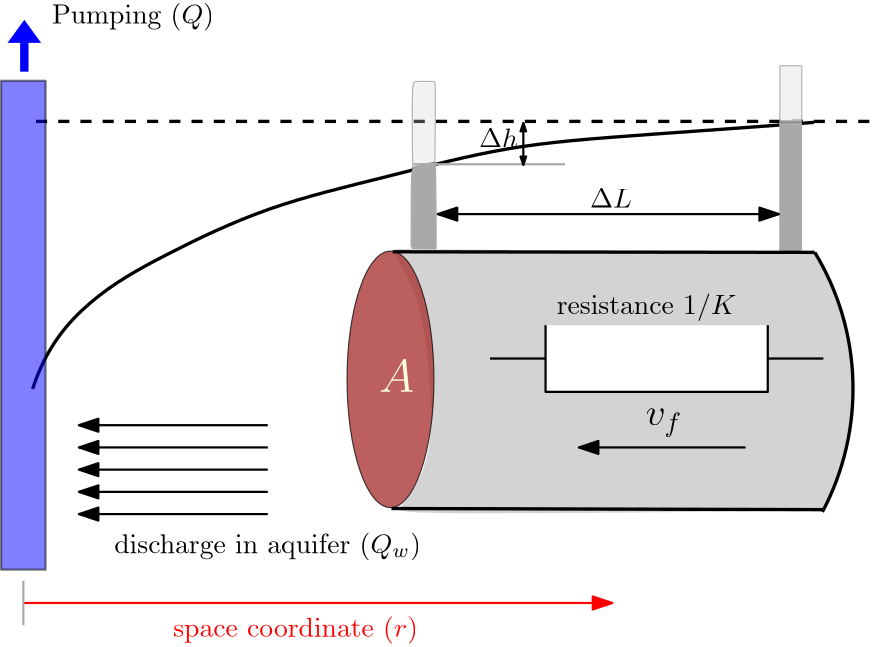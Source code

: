 <?xml version="1.0"?>
<!DOCTYPE ipe SYSTEM "ipe.dtd">
<ipe version="70206" creator="Ipe 7.2.9">
<info created="D:20201211192052" modified="D:20201211192255"/>
<ipestyle name="basic">
<symbol name="arrow/arc(spx)">
<path stroke="sym-stroke" fill="sym-stroke" pen="sym-pen">
0 0 m
-1 0.333 l
-1 -0.333 l
h
</path>
</symbol>
<symbol name="arrow/farc(spx)">
<path stroke="sym-stroke" fill="white" pen="sym-pen">
0 0 m
-1 0.333 l
-1 -0.333 l
h
</path>
</symbol>
<symbol name="arrow/ptarc(spx)">
<path stroke="sym-stroke" fill="sym-stroke" pen="sym-pen">
0 0 m
-1 0.333 l
-0.8 0 l
-1 -0.333 l
h
</path>
</symbol>
<symbol name="arrow/fptarc(spx)">
<path stroke="sym-stroke" fill="white" pen="sym-pen">
0 0 m
-1 0.333 l
-0.8 0 l
-1 -0.333 l
h
</path>
</symbol>
<symbol name="mark/circle(sx)" transformations="translations">
<path fill="sym-stroke">
0.6 0 0 0.6 0 0 e
0.4 0 0 0.4 0 0 e
</path>
</symbol>
<symbol name="mark/disk(sx)" transformations="translations">
<path fill="sym-stroke">
0.6 0 0 0.6 0 0 e
</path>
</symbol>
<symbol name="mark/fdisk(sfx)" transformations="translations">
<group>
<path fill="sym-fill">
0.5 0 0 0.5 0 0 e
</path>
<path fill="sym-stroke" fillrule="eofill">
0.6 0 0 0.6 0 0 e
0.4 0 0 0.4 0 0 e
</path>
</group>
</symbol>
<symbol name="mark/box(sx)" transformations="translations">
<path fill="sym-stroke" fillrule="eofill">
-0.6 -0.6 m
0.6 -0.6 l
0.6 0.6 l
-0.6 0.6 l
h
-0.4 -0.4 m
0.4 -0.4 l
0.4 0.4 l
-0.4 0.4 l
h
</path>
</symbol>
<symbol name="mark/square(sx)" transformations="translations">
<path fill="sym-stroke">
-0.6 -0.6 m
0.6 -0.6 l
0.6 0.6 l
-0.6 0.6 l
h
</path>
</symbol>
<symbol name="mark/fsquare(sfx)" transformations="translations">
<group>
<path fill="sym-fill">
-0.5 -0.5 m
0.5 -0.5 l
0.5 0.5 l
-0.5 0.5 l
h
</path>
<path fill="sym-stroke" fillrule="eofill">
-0.6 -0.6 m
0.6 -0.6 l
0.6 0.6 l
-0.6 0.6 l
h
-0.4 -0.4 m
0.4 -0.4 l
0.4 0.4 l
-0.4 0.4 l
h
</path>
</group>
</symbol>
<symbol name="mark/cross(sx)" transformations="translations">
<group>
<path fill="sym-stroke">
-0.43 -0.57 m
0.57 0.43 l
0.43 0.57 l
-0.57 -0.43 l
h
</path>
<path fill="sym-stroke">
-0.43 0.57 m
0.57 -0.43 l
0.43 -0.57 l
-0.57 0.43 l
h
</path>
</group>
</symbol>
<symbol name="arrow/fnormal(spx)">
<path stroke="sym-stroke" fill="white" pen="sym-pen">
0 0 m
-1 0.333 l
-1 -0.333 l
h
</path>
</symbol>
<symbol name="arrow/pointed(spx)">
<path stroke="sym-stroke" fill="sym-stroke" pen="sym-pen">
0 0 m
-1 0.333 l
-0.8 0 l
-1 -0.333 l
h
</path>
</symbol>
<symbol name="arrow/fpointed(spx)">
<path stroke="sym-stroke" fill="white" pen="sym-pen">
0 0 m
-1 0.333 l
-0.8 0 l
-1 -0.333 l
h
</path>
</symbol>
<symbol name="arrow/linear(spx)">
<path stroke="sym-stroke" pen="sym-pen">
-1 0.333 m
0 0 l
-1 -0.333 l
</path>
</symbol>
<symbol name="arrow/fdouble(spx)">
<path stroke="sym-stroke" fill="white" pen="sym-pen">
0 0 m
-1 0.333 l
-1 -0.333 l
h
-1 0 m
-2 0.333 l
-2 -0.333 l
h
</path>
</symbol>
<symbol name="arrow/double(spx)">
<path stroke="sym-stroke" fill="sym-stroke" pen="sym-pen">
0 0 m
-1 0.333 l
-1 -0.333 l
h
-1 0 m
-2 0.333 l
-2 -0.333 l
h
</path>
</symbol>
<pen name="heavier" value="0.8"/>
<pen name="fat" value="1.2"/>
<pen name="ultrafat" value="2"/>
<symbolsize name="large" value="5"/>
<symbolsize name="small" value="2"/>
<symbolsize name="tiny" value="1.1"/>
<arrowsize name="large" value="10"/>
<arrowsize name="small" value="5"/>
<arrowsize name="tiny" value="3"/>
<color name="red" value="1 0 0"/>
<color name="green" value="0 1 0"/>
<color name="blue" value="0 0 1"/>
<color name="yellow" value="1 1 0"/>
<color name="orange" value="1 0.647 0"/>
<color name="gold" value="1 0.843 0"/>
<color name="purple" value="0.627 0.125 0.941"/>
<color name="gray" value="0.745"/>
<color name="brown" value="0.647 0.165 0.165"/>
<color name="navy" value="0 0 0.502"/>
<color name="pink" value="1 0.753 0.796"/>
<color name="seagreen" value="0.18 0.545 0.341"/>
<color name="turquoise" value="0.251 0.878 0.816"/>
<color name="violet" value="0.933 0.51 0.933"/>
<color name="darkblue" value="0 0 0.545"/>
<color name="darkcyan" value="0 0.545 0.545"/>
<color name="darkgray" value="0.663"/>
<color name="darkgreen" value="0 0.392 0"/>
<color name="darkmagenta" value="0.545 0 0.545"/>
<color name="darkorange" value="1 0.549 0"/>
<color name="darkred" value="0.545 0 0"/>
<color name="lightblue" value="0.678 0.847 0.902"/>
<color name="lightcyan" value="0.878 1 1"/>
<color name="lightgray" value="0.827"/>
<color name="lightgreen" value="0.565 0.933 0.565"/>
<color name="lightyellow" value="1 1 0.878"/>
<dashstyle name="dashed" value="[4] 0"/>
<dashstyle name="dotted" value="[1 3] 0"/>
<dashstyle name="dash dotted" value="[4 2 1 2] 0"/>
<dashstyle name="dash dot dotted" value="[4 2 1 2 1 2] 0"/>
<textsize name="large" value="\large"/>
<textsize name="Large" value="\Large"/>
<textsize name="LARGE" value="\LARGE"/>
<textsize name="huge" value="\huge"/>
<textsize name="Huge" value="\Huge"/>
<textsize name="small" value="\small"/>
<textsize name="footnote" value="\footnotesize"/>
<textsize name="tiny" value="\tiny"/>
<textstyle name="center" begin="\begin{center}" end="\end{center}"/>
<textstyle name="itemize" begin="\begin{itemize}" end="\end{itemize}"/>
<textstyle name="item" begin="\begin{itemize}\item{}" end="\end{itemize}"/>
<gridsize name="4 pts" value="4"/>
<gridsize name="8 pts (~3 mm)" value="8"/>
<gridsize name="16 pts (~6 mm)" value="16"/>
<gridsize name="32 pts (~12 mm)" value="32"/>
<gridsize name="10 pts (~3.5 mm)" value="10"/>
<gridsize name="20 pts (~7 mm)" value="20"/>
<gridsize name="14 pts (~5 mm)" value="14"/>
<gridsize name="28 pts (~10 mm)" value="28"/>
<gridsize name="56 pts (~20 mm)" value="56"/>
<anglesize name="90 deg" value="90"/>
<anglesize name="60 deg" value="60"/>
<anglesize name="45 deg" value="45"/>
<anglesize name="30 deg" value="30"/>
<anglesize name="22.5 deg" value="22.5"/>
<opacity name="10%" value="0.1"/>
<opacity name="30%" value="0.3"/>
<opacity name="50%" value="0.5"/>
<opacity name="75%" value="0.75"/>
<tiling name="falling" angle="-60" step="4" width="1"/>
<tiling name="rising" angle="30" step="4" width="1"/>
</ipestyle>
<page>
<layer name="alpha"/>
<view layers="alpha" active="alpha"/>
<path layer="alpha" matrix="0.997764 0 0 1.02757 -0.962228 -16.854" fill="lightgray">
287.839 611.439 m
440.349 610.059
436.899 611.439
439.659 611.439
450.01 587.286
452.771 570.724
452.771 546.57
446.56 527.938
442.419 520.347
440.349 519.657
285.768 518.276
289.219 520.347
296.12 529.318
300.95 543.81
300.26 565.893
296.81 596.257
286.459 610.749 c
</path>
<path matrix="0.338292 0 0 0.998112 188.204 2.44545" stroke="black" fill="brown" opacity="75%">
46.2568 0 0 46.2568 283.698 563.132 e
</path>
<path matrix="0.983292 0.00257577 -0.00047678 0.995697 6.24135 -1.08138" stroke="black" pen="fat">
438.279 612.819 m
93.9453 0 0 -93.9453 358.32 563.501 441.039 518.967 a
</path>
<path matrix="0.999048 0 0 0.986336 0.147904 7.66614" stroke="black" pen="fat">
155.341 561.062 m
160.172 576.244
176.044 594.877
201.577 609.369
239.532 628.001
283.008 638.353
326.484 650.084
371.34 653.535
429.308 657.675
436.899 658.365 c
</path>
<path matrix="1 0 0 1 -3.45046 1.38018" stroke="black" dash="dashed" pen="fat">
160 656 m
464 656 l
</path>
<path stroke="darkgray" fill="darkgray">
291.881 611.617 m
300.711 611.349
300.443 611.617
300.711 611.617
300.443 642.389
300.176 642.656
300.176 642.656
291.613 640.248
291.613 640.783
291.613 612.152 c
</path>
<path stroke="black" fill="lightgray" opacity="30%">
291.881 640.783 m
299.908 642.924
300.176 642.389
300.176 642.389
300.443 672.09
299.908 671.555
299.908 671.822
291.881 671.822
291.881 671.287
292.148 640.248 c
</path>
<path matrix="1 0 0 1.02959 0 -19.4568" stroke="darkgray" fill="darkgray">
424.332 657.64 m
424.332 611.885 l
432.092 611.885 l
432.092 657.64 l
h
</path>
<path matrix="1.02222 0 0 0.44377 -9.42935 385.56" stroke="black" fill="lightgray" opacity="30%">
424.332 657.64 m
424.332 611.885 l
432.092 611.885 l
432.092 657.64 l
h
</path>
<path stroke="black" fill="darkgray" pen="fat">
284.944 610.423 m
436.846 610.217 l
</path>
<path matrix="0.986945 0 0 2 5.74595 -517.594" stroke="black" fill="darkgray" pen="fat">
440.14 517.594 m
282.474 517.8 l
</path>
<path matrix="0.990351 0 0 1.77327 4.09138 -482.519" stroke="black" fill="darkgray" pen="heavier" arrow="normal/normal" rarrow="normal/normal">
300 624 m
424 624 l
</path>
<path stroke="darkgray" fill="darkgray" pen="heavier">
292.45 641.936 m
347.012 641.936 l
</path>
<path matrix="0.276559 0 0 1.25774 240.182 -168.275" stroke="black" fill="darkgray" pen="heavier" arrow="normal/tiny" rarrow="normal/tiny">
332 656 m
332 644 l
</path>
<path stroke="black" fill="blue" pen="heavier" opacity="50%">
144 672 m
144 496 l
160 496 l
160 672 l
h
</path>
<path matrix="0.377576 0 0 0.519091 73.8192 286.988" fill="blue">
192 768 m
208 784 l
224 768 l
212 768 l
212 748 l
204 748 l
204 768 l
192 768 l
</path>
<text matrix="1 0 0 1 -34.4798 -6.23129" transformations="translations" pos="196.758 698.832" stroke="black" type="label" width="58.381" height="7.473" depth="2.49" valign="baseline">Pumping ($Q$)</text>
<path stroke="black" fill="darkgray" pen="heavier" rarrow="normal/normal">
172 548 m
240 548 l
</path>
<path matrix="1 0 0 1 0 -8" stroke="black" fill="darkgray" pen="heavier" rarrow="normal/normal">
172 548 m
240 548 l
</path>
<path matrix="1 0 0 1 0 -16" stroke="black" fill="darkgray" pen="heavier" rarrow="normal/normal">
172 548 m
240 548 l
</path>
<path matrix="1 0 0 1 0 -24" stroke="black" fill="darkgray" pen="heavier" rarrow="normal/normal">
172 548 m
240 548 l
</path>
<path matrix="1 0 0 1 0 -32" stroke="black" fill="darkgray" pen="heavier" rarrow="normal/normal">
172 548 m
240 548 l
</path>
<text matrix="1 0 0 1 16 -160" transformations="translations" pos="264 720" stroke="lightyellow" type="label" width="12.636" height="11.764" depth="0" valign="baseline" size="LARGE">$A$</text>
<text matrix="1 0 0 1 44 -116" transformations="translations" pos="300 704" stroke="black" type="label" width="64.66" height="7.473" depth="2.49" valign="baseline">resistance $1/K$</text>
<path matrix="1 0 0 1 84 -160" stroke="black" fill="white" pen="heavier">
256 744 m
256 720 l
336 720 l
336 744 l
336 744 l
</path>
<path matrix="1 0 0 1 84 -160" stroke="black" fill="white" pen="heavier">
236 732 m
256 732 l
</path>
<path matrix="1 0 0 1 84 -160" stroke="black" fill="white" pen="heavier">
336 732 m
356 732 l
</path>
<path stroke="black" fill="white" pen="heavier" arrow="normal/normal">
412 540 m
352 540 l
</path>
<text matrix="1 0 0 1 48 -168" transformations="translations" pos="328 716" stroke="black" type="label" width="13.239" height="6.176" depth="4.09" valign="baseline" size="Large">$v_f$</text>
<text matrix="1 0 0 1 76 -100" transformations="translations" pos="240 748" stroke="black" type="label" width="14.042" height="6.918" depth="0" valign="baseline">$\Delta h$</text>
<text matrix="1 0 0 1 116 -121.662" transformations="translations" pos="240 748" stroke="black" type="label" width="15.082" height="6.808" depth="0" valign="baseline" style="math">\Delta L</text>
<text matrix="1 0 0 1 -56.0816 -241.774" transformations="translations" pos="240.793 743.698" stroke="black" type="label" width="110.465" height="7.473" depth="2.49" valign="baseline">discharge in aquifer $(Q_w)$</text>
<path stroke="red" fill="white" pen="heavier" arrow="normal/normal">
152 484 m
364 484 l
</path>
<path stroke="darkgray" fill="white" pen="heavier">
152 492 m
152 476 l
</path>
<text matrix="1 0 0 1 -34.0644 -4.15419" transformations="translations" pos="240 476" stroke="red" type="label" width="88.153" height="7.473" depth="2.49" valign="baseline">space coordinate ($r$)</text>
</page>
</ipe>
